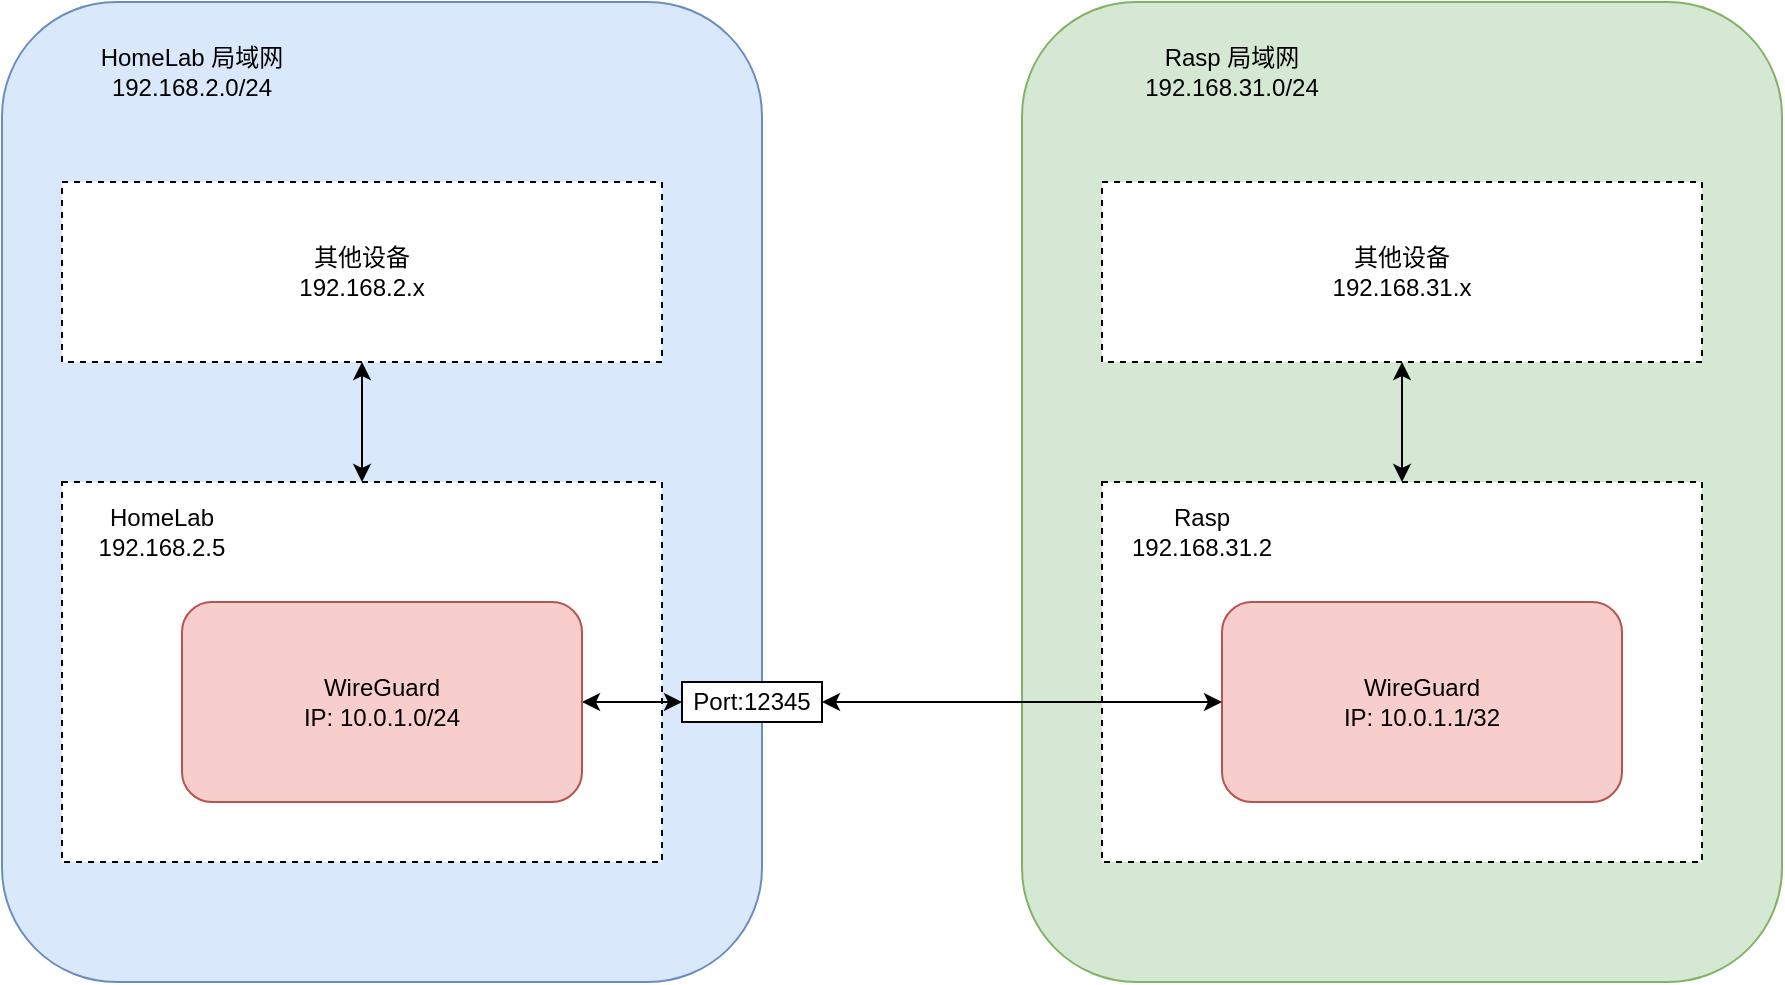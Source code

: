 <mxfile version="21.8.1" type="github">
  <diagram name="第 1 页" id="AMSQoRQHdhv7eraAHCDB">
    <mxGraphModel dx="1967" dy="1039" grid="1" gridSize="10" guides="1" tooltips="1" connect="1" arrows="1" fold="1" page="1" pageScale="1" pageWidth="827" pageHeight="1169" math="0" shadow="0">
      <root>
        <mxCell id="0" />
        <mxCell id="1" parent="0" />
        <mxCell id="e-MmAyprSsfDecs-x-WM-19" value="" style="rounded=1;whiteSpace=wrap;html=1;fillColor=#d5e8d4;strokeColor=#82b366;" vertex="1" parent="1">
          <mxGeometry x="120" y="180" width="380" height="490" as="geometry" />
        </mxCell>
        <mxCell id="e-MmAyprSsfDecs-x-WM-12" value="" style="rounded=1;whiteSpace=wrap;html=1;fillColor=#dae8fc;strokeColor=#6c8ebf;" vertex="1" parent="1">
          <mxGeometry x="-390" y="180" width="380" height="490" as="geometry" />
        </mxCell>
        <mxCell id="e-MmAyprSsfDecs-x-WM-1" value="" style="rounded=0;whiteSpace=wrap;html=1;dashed=1;" vertex="1" parent="1">
          <mxGeometry x="160" y="420" width="300" height="190" as="geometry" />
        </mxCell>
        <mxCell id="e-MmAyprSsfDecs-x-WM-4" value="WireGuard&lt;br&gt;IP: 10.0.1.1/32" style="rounded=1;whiteSpace=wrap;html=1;fillColor=#f8cecc;strokeColor=#b85450;" vertex="1" parent="1">
          <mxGeometry x="220" y="480" width="200" height="100" as="geometry" />
        </mxCell>
        <mxCell id="e-MmAyprSsfDecs-x-WM-6" value="Rasp&lt;br&gt;192.168.31.2" style="text;html=1;strokeColor=none;fillColor=none;align=center;verticalAlign=middle;whiteSpace=wrap;rounded=0;" vertex="1" parent="1">
          <mxGeometry x="180" y="430" width="60" height="30" as="geometry" />
        </mxCell>
        <mxCell id="e-MmAyprSsfDecs-x-WM-7" value="" style="rounded=0;whiteSpace=wrap;html=1;dashed=1;" vertex="1" parent="1">
          <mxGeometry x="-360" y="420" width="300" height="190" as="geometry" />
        </mxCell>
        <mxCell id="e-MmAyprSsfDecs-x-WM-13" style="edgeStyle=orthogonalEdgeStyle;rounded=0;orthogonalLoop=1;jettySize=auto;html=1;startArrow=classic;startFill=1;" edge="1" parent="1" source="e-MmAyprSsfDecs-x-WM-8" target="e-MmAyprSsfDecs-x-WM-10">
          <mxGeometry relative="1" as="geometry" />
        </mxCell>
        <mxCell id="e-MmAyprSsfDecs-x-WM-8" value="WireGuard&lt;br style=&quot;border-color: var(--border-color);&quot;&gt;IP: 10.0.1.0/24" style="rounded=1;whiteSpace=wrap;html=1;fillColor=#f8cecc;strokeColor=#b85450;" vertex="1" parent="1">
          <mxGeometry x="-300" y="480" width="200" height="100" as="geometry" />
        </mxCell>
        <mxCell id="e-MmAyprSsfDecs-x-WM-9" value="HomeLab&lt;br&gt;192.168.2.5" style="text;html=1;strokeColor=none;fillColor=none;align=center;verticalAlign=middle;whiteSpace=wrap;rounded=0;" vertex="1" parent="1">
          <mxGeometry x="-340" y="430" width="60" height="30" as="geometry" />
        </mxCell>
        <mxCell id="e-MmAyprSsfDecs-x-WM-18" style="edgeStyle=orthogonalEdgeStyle;rounded=0;orthogonalLoop=1;jettySize=auto;html=1;startArrow=classic;startFill=1;" edge="1" parent="1" source="e-MmAyprSsfDecs-x-WM-10" target="e-MmAyprSsfDecs-x-WM-4">
          <mxGeometry relative="1" as="geometry" />
        </mxCell>
        <mxCell id="e-MmAyprSsfDecs-x-WM-10" value="Port:12345" style="rounded=0;whiteSpace=wrap;html=1;" vertex="1" parent="1">
          <mxGeometry x="-50" y="520" width="70" height="20" as="geometry" />
        </mxCell>
        <mxCell id="e-MmAyprSsfDecs-x-WM-14" value="HomeLab 局域网&lt;br&gt;192.168.2.0/24" style="text;html=1;strokeColor=none;fillColor=none;align=center;verticalAlign=middle;whiteSpace=wrap;rounded=0;" vertex="1" parent="1">
          <mxGeometry x="-360" y="200" width="130" height="30" as="geometry" />
        </mxCell>
        <mxCell id="e-MmAyprSsfDecs-x-WM-20" style="edgeStyle=orthogonalEdgeStyle;rounded=0;orthogonalLoop=1;jettySize=auto;html=1;startArrow=classic;startFill=1;" edge="1" parent="1" source="e-MmAyprSsfDecs-x-WM-15" target="e-MmAyprSsfDecs-x-WM-7">
          <mxGeometry relative="1" as="geometry" />
        </mxCell>
        <mxCell id="e-MmAyprSsfDecs-x-WM-15" value="" style="rounded=0;whiteSpace=wrap;html=1;dashed=1;" vertex="1" parent="1">
          <mxGeometry x="-360" y="270" width="300" height="90" as="geometry" />
        </mxCell>
        <mxCell id="e-MmAyprSsfDecs-x-WM-16" value="其他设备&lt;br&gt;192.168.2.x" style="text;html=1;strokeColor=none;fillColor=none;align=center;verticalAlign=middle;whiteSpace=wrap;rounded=0;" vertex="1" parent="1">
          <mxGeometry x="-240" y="300" width="60" height="30" as="geometry" />
        </mxCell>
        <mxCell id="e-MmAyprSsfDecs-x-WM-21" value="Rasp 局域网&lt;br&gt;192.168.31.0/24" style="text;html=1;strokeColor=none;fillColor=none;align=center;verticalAlign=middle;whiteSpace=wrap;rounded=0;" vertex="1" parent="1">
          <mxGeometry x="160" y="200" width="130" height="30" as="geometry" />
        </mxCell>
        <mxCell id="e-MmAyprSsfDecs-x-WM-24" style="edgeStyle=orthogonalEdgeStyle;rounded=0;orthogonalLoop=1;jettySize=auto;html=1;startArrow=classic;startFill=1;" edge="1" parent="1" source="e-MmAyprSsfDecs-x-WM-22" target="e-MmAyprSsfDecs-x-WM-1">
          <mxGeometry relative="1" as="geometry" />
        </mxCell>
        <mxCell id="e-MmAyprSsfDecs-x-WM-22" value="" style="rounded=0;whiteSpace=wrap;html=1;dashed=1;" vertex="1" parent="1">
          <mxGeometry x="160" y="270" width="300" height="90" as="geometry" />
        </mxCell>
        <mxCell id="e-MmAyprSsfDecs-x-WM-23" value="其他设备&lt;br&gt;192.168.31.x" style="text;html=1;strokeColor=none;fillColor=none;align=center;verticalAlign=middle;whiteSpace=wrap;rounded=0;" vertex="1" parent="1">
          <mxGeometry x="280" y="300" width="60" height="30" as="geometry" />
        </mxCell>
      </root>
    </mxGraphModel>
  </diagram>
</mxfile>
